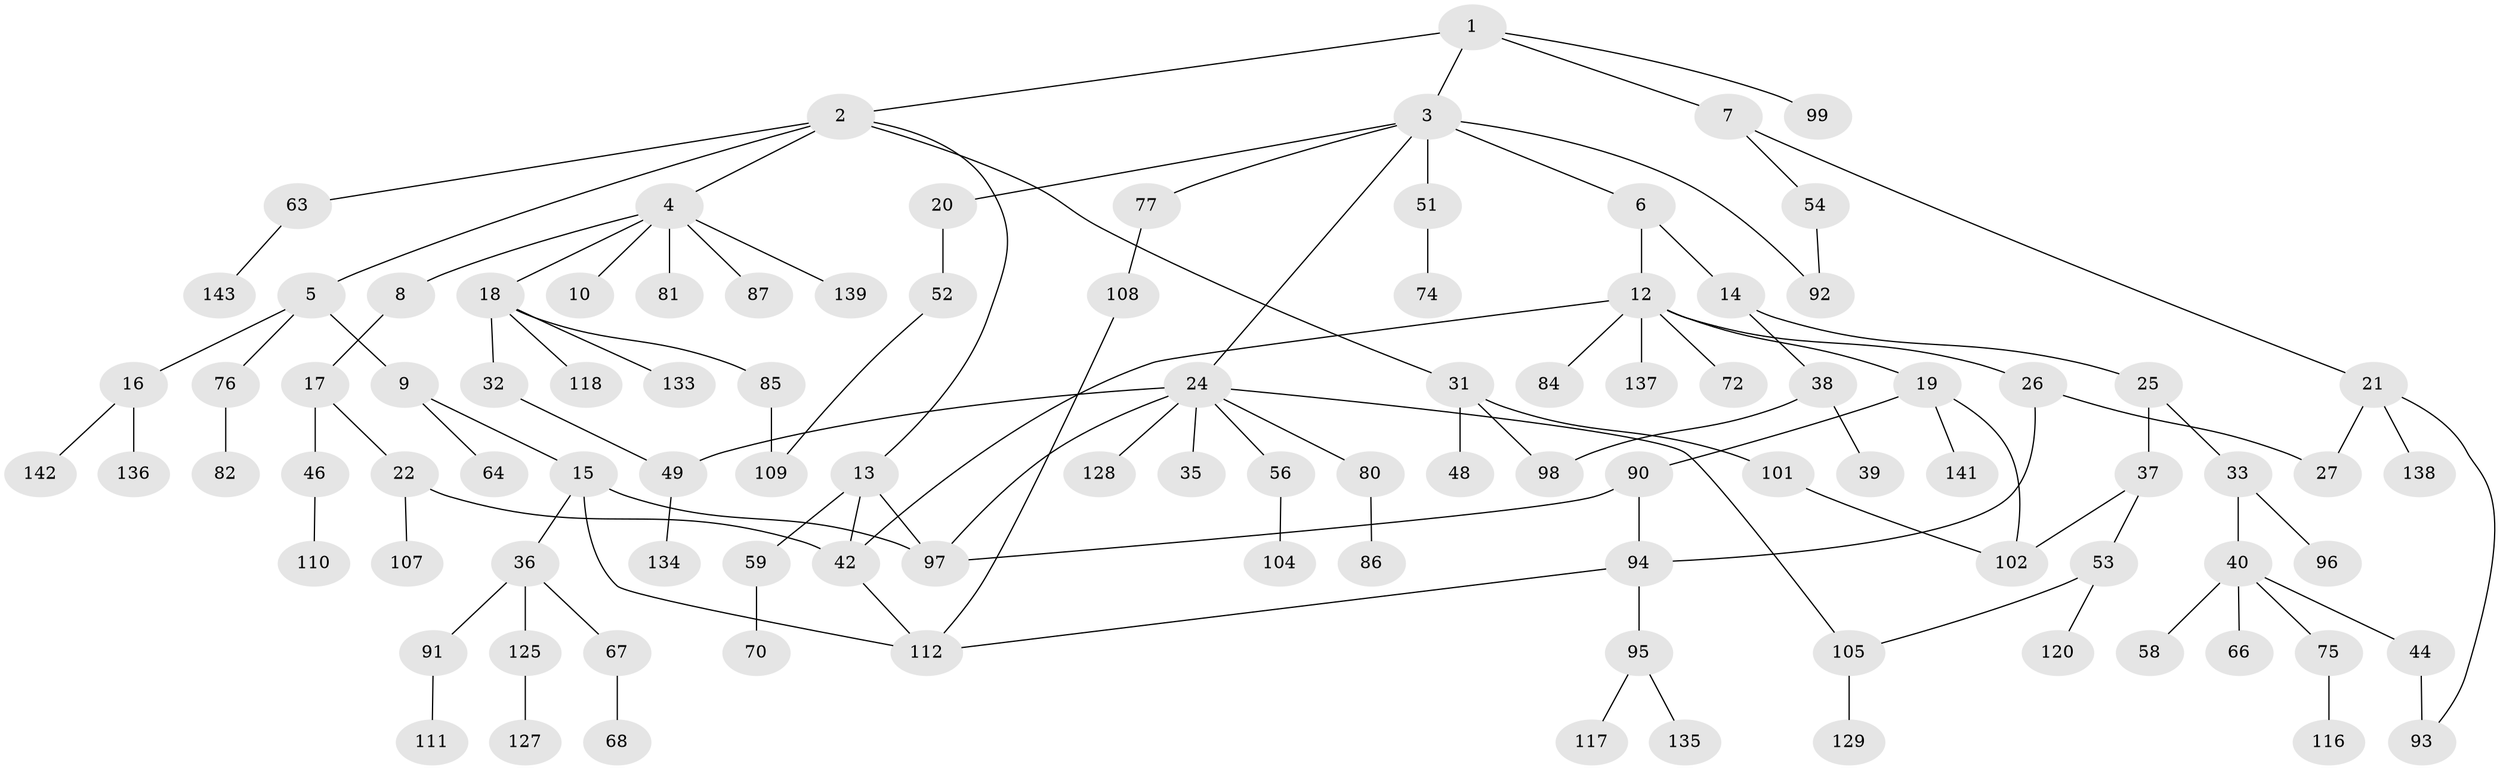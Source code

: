 // Generated by graph-tools (version 1.1) at 2025/23/03/03/25 07:23:34]
// undirected, 102 vertices, 119 edges
graph export_dot {
graph [start="1"]
  node [color=gray90,style=filled];
  1 [super="+45"];
  2 [super="+62"];
  3 [super="+43"];
  4 [super="+71"];
  5;
  6;
  7 [super="+11"];
  8;
  9 [super="+65"];
  10;
  12 [super="+28"];
  13 [super="+55"];
  14 [super="+23"];
  15 [super="+89"];
  16 [super="+47"];
  17 [super="+115"];
  18 [super="+106"];
  19 [super="+79"];
  20 [super="+50"];
  21 [super="+29"];
  22 [super="+57"];
  24 [super="+30"];
  25;
  26 [super="+34"];
  27;
  31 [super="+100"];
  32;
  33 [super="+41"];
  35;
  36 [super="+69"];
  37 [super="+123"];
  38;
  39;
  40 [super="+61"];
  42 [super="+83"];
  44;
  46;
  48 [super="+126"];
  49 [super="+78"];
  51;
  52 [super="+73"];
  53;
  54;
  56;
  58 [super="+60"];
  59;
  63 [super="+131"];
  64 [super="+88"];
  66;
  67;
  68;
  70;
  72;
  74 [super="+113"];
  75;
  76;
  77;
  80;
  81;
  82 [super="+140"];
  84;
  85;
  86;
  87;
  90 [super="+119"];
  91;
  92 [super="+124"];
  93;
  94;
  95 [super="+103"];
  96;
  97 [super="+114"];
  98;
  99;
  101;
  102 [super="+132"];
  104;
  105 [super="+121"];
  107 [super="+122"];
  108;
  109;
  110;
  111;
  112 [super="+130"];
  116;
  117;
  118;
  120;
  125;
  127;
  128;
  129;
  133;
  134;
  135;
  136;
  137;
  138;
  139;
  141;
  142;
  143;
  1 -- 2;
  1 -- 3;
  1 -- 7;
  1 -- 99;
  2 -- 4;
  2 -- 5;
  2 -- 13;
  2 -- 31;
  2 -- 63;
  3 -- 6;
  3 -- 20;
  3 -- 24;
  3 -- 51;
  3 -- 77;
  3 -- 92;
  4 -- 8;
  4 -- 10;
  4 -- 18;
  4 -- 87;
  4 -- 139;
  4 -- 81;
  5 -- 9;
  5 -- 16;
  5 -- 76;
  6 -- 12;
  6 -- 14;
  7 -- 21;
  7 -- 54;
  8 -- 17;
  9 -- 15;
  9 -- 64;
  12 -- 19;
  12 -- 26;
  12 -- 72;
  12 -- 84;
  12 -- 42;
  12 -- 137;
  13 -- 42;
  13 -- 97;
  13 -- 59;
  14 -- 38;
  14 -- 25;
  15 -- 36;
  15 -- 112;
  15 -- 97;
  16 -- 136;
  16 -- 142;
  17 -- 22;
  17 -- 46;
  18 -- 32;
  18 -- 85;
  18 -- 133;
  18 -- 118;
  19 -- 90;
  19 -- 141;
  19 -- 102;
  20 -- 52;
  21 -- 27;
  21 -- 93;
  21 -- 138;
  22 -- 42;
  22 -- 107;
  24 -- 56;
  24 -- 128;
  24 -- 49;
  24 -- 97;
  24 -- 105;
  24 -- 80;
  24 -- 35;
  25 -- 33;
  25 -- 37;
  26 -- 27;
  26 -- 94;
  31 -- 48;
  31 -- 101;
  31 -- 98;
  32 -- 49;
  33 -- 40;
  33 -- 96;
  36 -- 67;
  36 -- 91;
  36 -- 125;
  37 -- 53;
  37 -- 102;
  38 -- 39;
  38 -- 98;
  40 -- 44;
  40 -- 58;
  40 -- 66;
  40 -- 75;
  42 -- 112;
  44 -- 93;
  46 -- 110;
  49 -- 134;
  51 -- 74;
  52 -- 109;
  53 -- 105;
  53 -- 120;
  54 -- 92;
  56 -- 104;
  59 -- 70;
  63 -- 143;
  67 -- 68;
  75 -- 116;
  76 -- 82;
  77 -- 108;
  80 -- 86;
  85 -- 109;
  90 -- 94;
  90 -- 97;
  91 -- 111;
  94 -- 95;
  94 -- 112;
  95 -- 117;
  95 -- 135;
  101 -- 102;
  105 -- 129;
  108 -- 112;
  125 -- 127;
}
